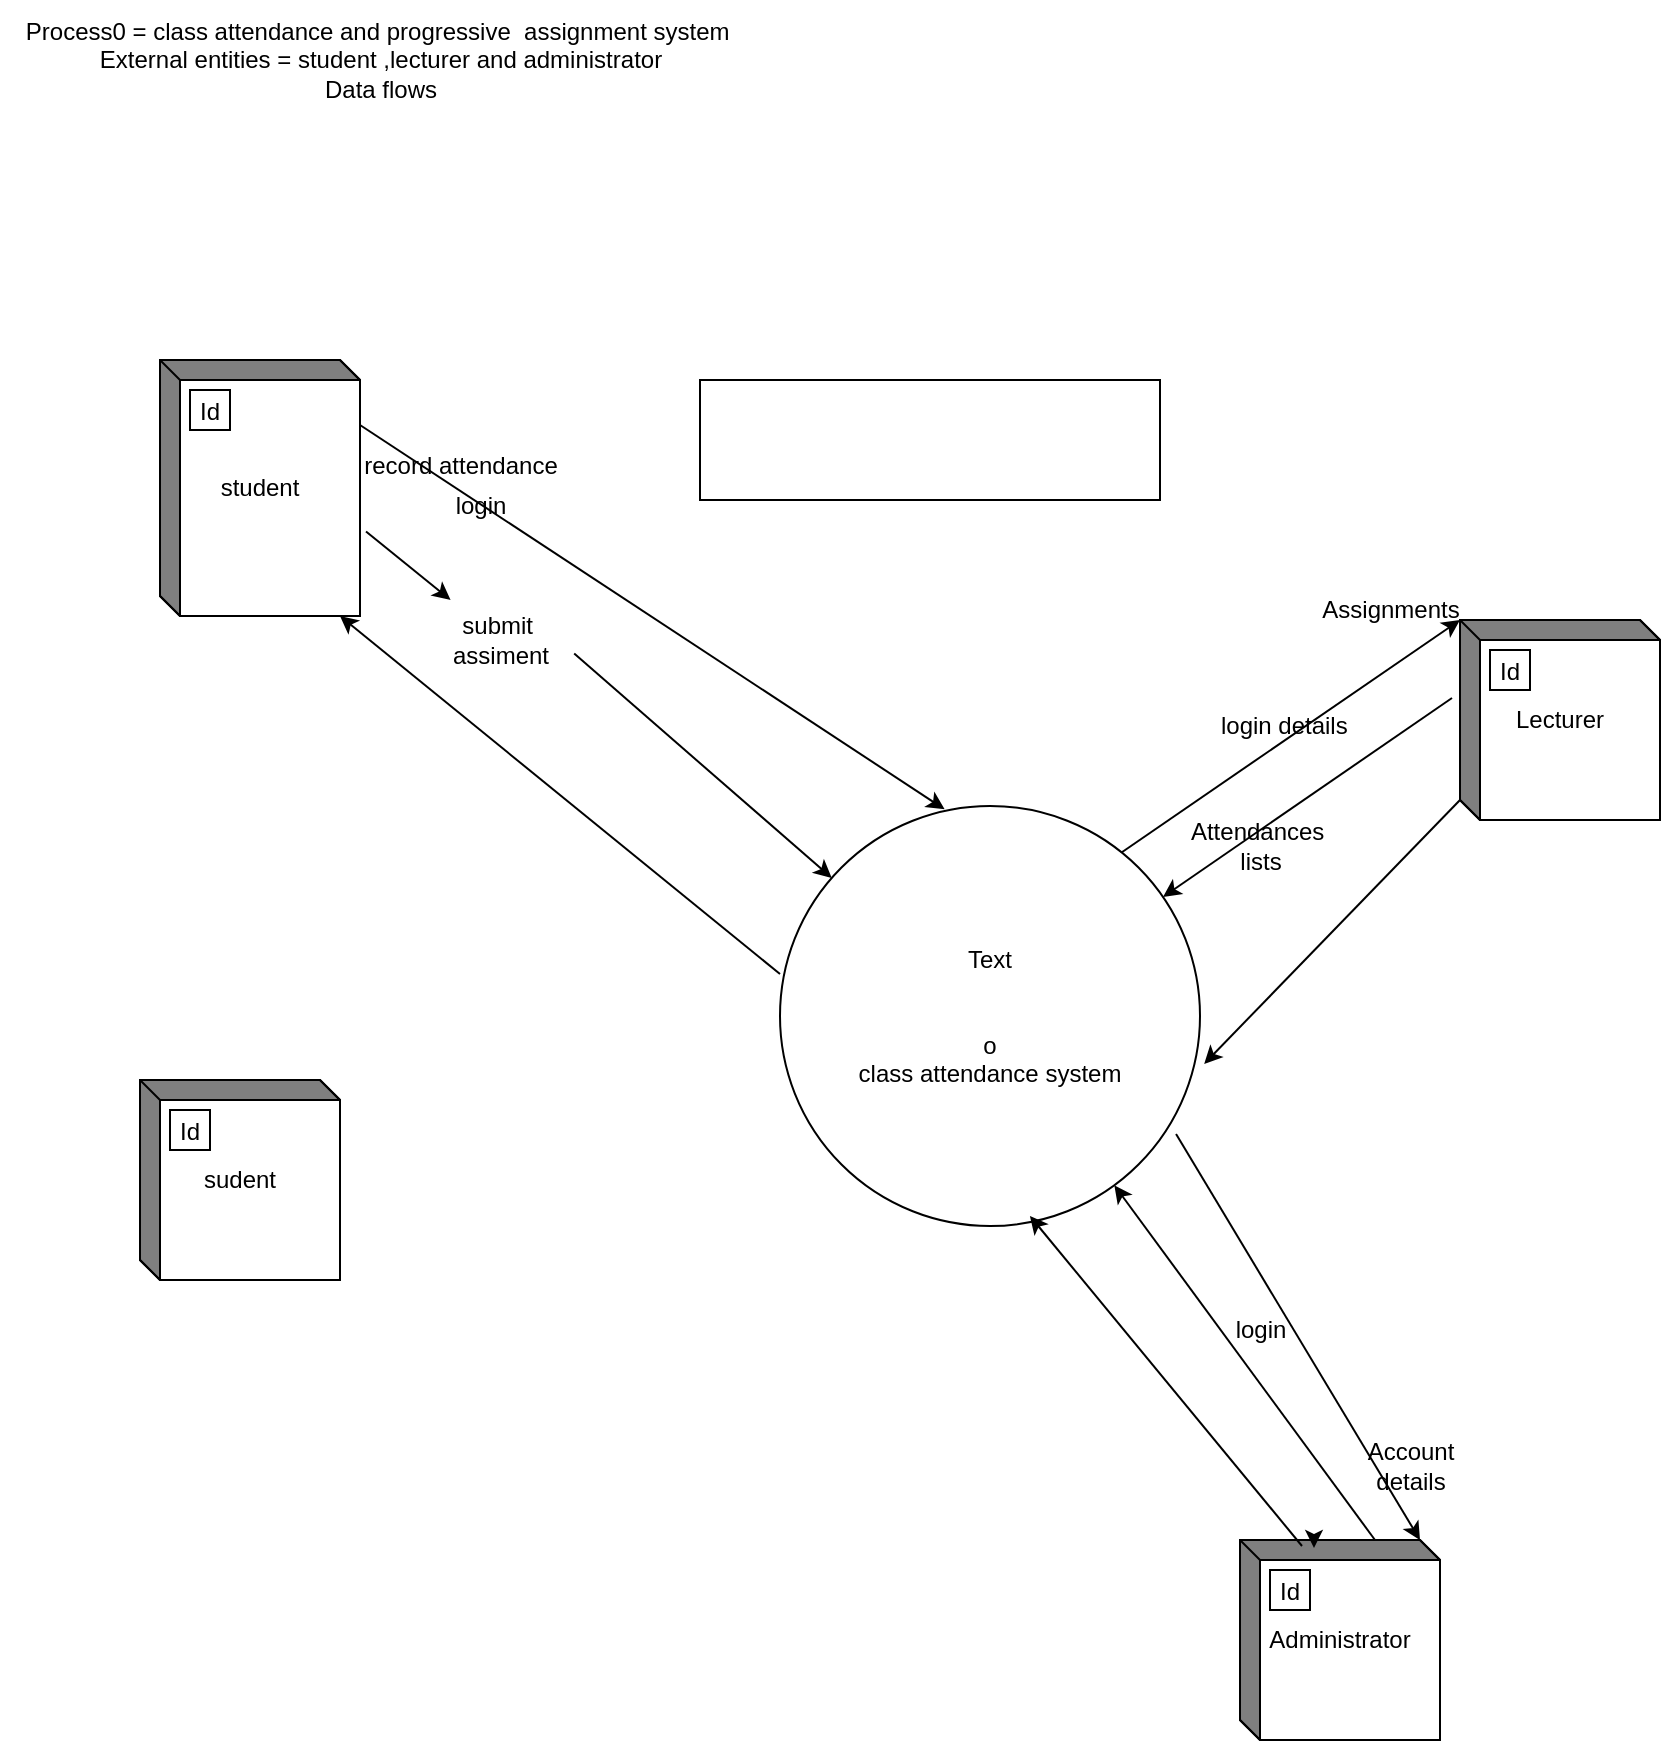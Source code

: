 <mxfile version="24.7.17" pages="3">
  <diagram name="Page-1" id="NyPBPi7jBV7elJnVfHKo">
    <mxGraphModel dx="1730" dy="1536" grid="1" gridSize="10" guides="1" tooltips="1" connect="1" arrows="1" fold="1" page="1" pageScale="1" pageWidth="850" pageHeight="1100" math="0" shadow="0">
      <root>
        <mxCell id="0" />
        <mxCell id="1" parent="0" />
        <mxCell id="hsgnQJ-CuvfO5NtaRNJs-2" value="Process0 = class attendance and progressive&amp;nbsp; assignment system&amp;nbsp;&lt;div&gt;External entities = student ,lecturer and administrator&lt;/div&gt;&lt;div&gt;Data flows&lt;/div&gt;" style="text;html=1;align=center;verticalAlign=middle;resizable=0;points=[];autosize=1;strokeColor=none;fillColor=none;" vertex="1" parent="1">
          <mxGeometry x="-370" y="-130" width="380" height="60" as="geometry" />
        </mxCell>
        <mxCell id="hsgnQJ-CuvfO5NtaRNJs-3" value="" style="rounded=0;whiteSpace=wrap;html=1;" vertex="1" parent="1">
          <mxGeometry x="-20" y="60" width="230" height="60" as="geometry" />
        </mxCell>
        <mxCell id="hsgnQJ-CuvfO5NtaRNJs-4" value="student" style="html=1;dashed=0;whiteSpace=wrap;shape=mxgraph.dfd.externalEntity" vertex="1" parent="1">
          <mxGeometry x="-290" y="50" width="100" height="128" as="geometry" />
        </mxCell>
        <mxCell id="hsgnQJ-CuvfO5NtaRNJs-5" value="Id" style="autosize=1;part=1;resizable=0;strokeColor=inherit;fillColor=inherit;gradientColor=inherit;" vertex="1" parent="hsgnQJ-CuvfO5NtaRNJs-4">
          <mxGeometry width="20" height="20" relative="1" as="geometry">
            <mxPoint x="15" y="15" as="offset" />
          </mxGeometry>
        </mxCell>
        <mxCell id="hsgnQJ-CuvfO5NtaRNJs-16" value="" style="endArrow=classic;html=1;rounded=0;exitX=0;exitY=0.4;exitDx=0;exitDy=0;exitPerimeter=0;" edge="1" parent="hsgnQJ-CuvfO5NtaRNJs-4" source="hsgnQJ-CuvfO5NtaRNJs-11">
          <mxGeometry width="50" height="50" relative="1" as="geometry">
            <mxPoint x="95" y="204.8" as="sourcePoint" />
            <mxPoint x="90" y="128" as="targetPoint" />
          </mxGeometry>
        </mxCell>
        <mxCell id="hsgnQJ-CuvfO5NtaRNJs-6" value="Administrator" style="html=1;dashed=0;whiteSpace=wrap;shape=mxgraph.dfd.externalEntity" vertex="1" parent="1">
          <mxGeometry x="250" y="640" width="100" height="100" as="geometry" />
        </mxCell>
        <mxCell id="hsgnQJ-CuvfO5NtaRNJs-7" value="Id" style="autosize=1;part=1;resizable=0;strokeColor=inherit;fillColor=inherit;gradientColor=inherit;" vertex="1" parent="hsgnQJ-CuvfO5NtaRNJs-6">
          <mxGeometry width="20" height="20" relative="1" as="geometry">
            <mxPoint x="15" y="15" as="offset" />
          </mxGeometry>
        </mxCell>
        <mxCell id="hsgnQJ-CuvfO5NtaRNJs-8" value="Lecturer" style="html=1;dashed=0;whiteSpace=wrap;shape=mxgraph.dfd.externalEntity" vertex="1" parent="1">
          <mxGeometry x="360" y="180" width="100" height="100" as="geometry" />
        </mxCell>
        <mxCell id="hsgnQJ-CuvfO5NtaRNJs-9" value="Id" style="autosize=1;part=1;resizable=0;strokeColor=inherit;fillColor=inherit;gradientColor=inherit;" vertex="1" parent="hsgnQJ-CuvfO5NtaRNJs-8">
          <mxGeometry width="20" height="20" relative="1" as="geometry">
            <mxPoint x="15" y="15" as="offset" />
          </mxGeometry>
        </mxCell>
        <mxCell id="hsgnQJ-CuvfO5NtaRNJs-11" value="Text&lt;div&gt;&lt;br&gt;&lt;/div&gt;&lt;div&gt;&lt;br&gt;&lt;/div&gt;&lt;div&gt;o&lt;/div&gt;&lt;div&gt;class attendance system&lt;/div&gt;" style="ellipse;whiteSpace=wrap;html=1;aspect=fixed;" vertex="1" parent="1">
          <mxGeometry x="20" y="273" width="210" height="210" as="geometry" />
        </mxCell>
        <mxCell id="hsgnQJ-CuvfO5NtaRNJs-12" value="" style="endArrow=classic;html=1;rounded=0;exitX=0;exitY=0;exitDx=100;exitDy=32.5;exitPerimeter=0;entryX=0.392;entryY=0.008;entryDx=0;entryDy=0;entryPerimeter=0;" edge="1" parent="1" source="hsgnQJ-CuvfO5NtaRNJs-4" target="hsgnQJ-CuvfO5NtaRNJs-11">
          <mxGeometry width="50" height="50" relative="1" as="geometry">
            <mxPoint x="60" y="290" as="sourcePoint" />
            <mxPoint x="110" y="240" as="targetPoint" />
          </mxGeometry>
        </mxCell>
        <mxCell id="hsgnQJ-CuvfO5NtaRNJs-18" value="record attendance" style="text;html=1;align=center;verticalAlign=middle;resizable=0;points=[];autosize=1;strokeColor=none;fillColor=none;" vertex="1" parent="1">
          <mxGeometry x="-200" y="88" width="120" height="30" as="geometry" />
        </mxCell>
        <mxCell id="hsgnQJ-CuvfO5NtaRNJs-19" value="login" style="text;html=1;align=center;verticalAlign=middle;resizable=0;points=[];autosize=1;strokeColor=none;fillColor=none;" vertex="1" parent="1">
          <mxGeometry x="-155" y="108" width="50" height="30" as="geometry" />
        </mxCell>
        <mxCell id="hsgnQJ-CuvfO5NtaRNJs-20" value="" style="endArrow=classic;html=1;rounded=0;exitX=1.03;exitY=0.67;exitDx=0;exitDy=0;exitPerimeter=0;" edge="1" parent="1" source="hsgnQJ-CuvfO5NtaRNJs-21" target="hsgnQJ-CuvfO5NtaRNJs-11">
          <mxGeometry width="50" height="50" relative="1" as="geometry">
            <mxPoint x="-170" y="300" as="sourcePoint" />
            <mxPoint x="-50" y="230" as="targetPoint" />
          </mxGeometry>
        </mxCell>
        <mxCell id="hsgnQJ-CuvfO5NtaRNJs-22" value="" style="endArrow=classic;html=1;rounded=0;exitX=-0.04;exitY=0.39;exitDx=0;exitDy=0;exitPerimeter=0;" edge="1" parent="1" source="hsgnQJ-CuvfO5NtaRNJs-8" target="hsgnQJ-CuvfO5NtaRNJs-11">
          <mxGeometry width="50" height="50" relative="1" as="geometry">
            <mxPoint x="60" y="290" as="sourcePoint" />
            <mxPoint x="230" y="180" as="targetPoint" />
          </mxGeometry>
        </mxCell>
        <mxCell id="hsgnQJ-CuvfO5NtaRNJs-23" value="&amp;nbsp;login details" style="text;html=1;align=center;verticalAlign=middle;resizable=0;points=[];autosize=1;strokeColor=none;fillColor=none;" vertex="1" parent="1">
          <mxGeometry x="225" y="218" width="90" height="30" as="geometry" />
        </mxCell>
        <mxCell id="hsgnQJ-CuvfO5NtaRNJs-24" value="" style="endArrow=classic;html=1;rounded=0;exitX=0;exitY=0;exitDx=0;exitDy=90;exitPerimeter=0;entryX=1.01;entryY=0.614;entryDx=0;entryDy=0;entryPerimeter=0;" edge="1" parent="1" source="hsgnQJ-CuvfO5NtaRNJs-8" target="hsgnQJ-CuvfO5NtaRNJs-11">
          <mxGeometry width="50" height="50" relative="1" as="geometry">
            <mxPoint x="60" y="290" as="sourcePoint" />
            <mxPoint x="110" y="240" as="targetPoint" />
          </mxGeometry>
        </mxCell>
        <mxCell id="hsgnQJ-CuvfO5NtaRNJs-26" value="Attendances&amp;nbsp;&lt;div&gt;lists&lt;/div&gt;" style="text;html=1;align=center;verticalAlign=middle;resizable=0;points=[];autosize=1;strokeColor=none;fillColor=none;" vertex="1" parent="1">
          <mxGeometry x="215" y="273" width="90" height="40" as="geometry" />
        </mxCell>
        <mxCell id="hsgnQJ-CuvfO5NtaRNJs-28" value="" style="endArrow=classic;html=1;rounded=0;exitX=0.814;exitY=0.11;exitDx=0;exitDy=0;exitPerimeter=0;entryX=0;entryY=0;entryDx=0;entryDy=0;entryPerimeter=0;" edge="1" parent="1" source="hsgnQJ-CuvfO5NtaRNJs-11" target="hsgnQJ-CuvfO5NtaRNJs-8">
          <mxGeometry width="50" height="50" relative="1" as="geometry">
            <mxPoint x="60" y="290" as="sourcePoint" />
            <mxPoint x="220" y="180" as="targetPoint" />
          </mxGeometry>
        </mxCell>
        <mxCell id="hsgnQJ-CuvfO5NtaRNJs-30" value="Assignments" style="text;html=1;align=center;verticalAlign=middle;resizable=0;points=[];autosize=1;strokeColor=none;fillColor=none;" vertex="1" parent="1">
          <mxGeometry x="280" y="160" width="90" height="30" as="geometry" />
        </mxCell>
        <mxCell id="hsgnQJ-CuvfO5NtaRNJs-31" value="" style="endArrow=classic;html=1;rounded=0;exitX=0;exitY=0;exitDx=67.5;exitDy=0;exitPerimeter=0;" edge="1" parent="1" source="hsgnQJ-CuvfO5NtaRNJs-6" target="hsgnQJ-CuvfO5NtaRNJs-11">
          <mxGeometry width="50" height="50" relative="1" as="geometry">
            <mxPoint x="150" y="550" as="sourcePoint" />
            <mxPoint x="200" y="500" as="targetPoint" />
          </mxGeometry>
        </mxCell>
        <mxCell id="hsgnQJ-CuvfO5NtaRNJs-32" value="login" style="text;html=1;align=center;verticalAlign=middle;resizable=0;points=[];autosize=1;strokeColor=none;fillColor=none;" vertex="1" parent="1">
          <mxGeometry x="235" y="520" width="50" height="30" as="geometry" />
        </mxCell>
        <mxCell id="hsgnQJ-CuvfO5NtaRNJs-33" value="" style="endArrow=classic;html=1;rounded=0;exitX=0.31;exitY=0.03;exitDx=0;exitDy=0;exitPerimeter=0;entryX=0.595;entryY=0.976;entryDx=0;entryDy=0;entryPerimeter=0;" edge="1" parent="1" source="hsgnQJ-CuvfO5NtaRNJs-6" target="hsgnQJ-CuvfO5NtaRNJs-11">
          <mxGeometry width="50" height="50" relative="1" as="geometry">
            <mxPoint x="60" y="520" as="sourcePoint" />
            <mxPoint x="110" y="470" as="targetPoint" />
          </mxGeometry>
        </mxCell>
        <mxCell id="hsgnQJ-CuvfO5NtaRNJs-34" value="" style="endArrow=classic;html=1;rounded=0;exitX=0.943;exitY=0.781;exitDx=0;exitDy=0;exitPerimeter=0;" edge="1" parent="1" source="hsgnQJ-CuvfO5NtaRNJs-11">
          <mxGeometry width="50" height="50" relative="1" as="geometry">
            <mxPoint x="60" y="520" as="sourcePoint" />
            <mxPoint x="340" y="640" as="targetPoint" />
          </mxGeometry>
        </mxCell>
        <mxCell id="hsgnQJ-CuvfO5NtaRNJs-35" style="edgeStyle=orthogonalEdgeStyle;rounded=0;orthogonalLoop=1;jettySize=auto;html=1;entryX=0.37;entryY=0.04;entryDx=0;entryDy=0;entryPerimeter=0;" edge="1" parent="1" target="hsgnQJ-CuvfO5NtaRNJs-6">
          <mxGeometry relative="1" as="geometry">
            <mxPoint x="310" y="640" as="sourcePoint" />
          </mxGeometry>
        </mxCell>
        <mxCell id="hsgnQJ-CuvfO5NtaRNJs-37" value="Account&lt;div&gt;details&lt;/div&gt;" style="text;html=1;align=center;verticalAlign=middle;resizable=0;points=[];autosize=1;strokeColor=none;fillColor=none;" vertex="1" parent="1">
          <mxGeometry x="300" y="583" width="70" height="40" as="geometry" />
        </mxCell>
        <mxCell id="MgrjiCKsgveX6wa7gIf1-1" value="sudent" style="html=1;dashed=0;whiteSpace=wrap;shape=mxgraph.dfd.externalEntity" vertex="1" parent="1">
          <mxGeometry x="-300" y="410" width="100" height="100" as="geometry" />
        </mxCell>
        <mxCell id="MgrjiCKsgveX6wa7gIf1-2" value="Id" style="autosize=1;part=1;resizable=0;strokeColor=inherit;fillColor=inherit;gradientColor=inherit;" vertex="1" parent="MgrjiCKsgveX6wa7gIf1-1">
          <mxGeometry width="20" height="20" relative="1" as="geometry">
            <mxPoint x="15" y="15" as="offset" />
          </mxGeometry>
        </mxCell>
        <mxCell id="yEV5N0plPTTSEa3kJDjI-1" value="" style="endArrow=classic;html=1;rounded=0;exitX=1.03;exitY=0.67;exitDx=0;exitDy=0;exitPerimeter=0;" edge="1" parent="1" source="hsgnQJ-CuvfO5NtaRNJs-4" target="hsgnQJ-CuvfO5NtaRNJs-21">
          <mxGeometry width="50" height="50" relative="1" as="geometry">
            <mxPoint x="-187" y="136" as="sourcePoint" />
            <mxPoint x="42" y="314" as="targetPoint" />
          </mxGeometry>
        </mxCell>
        <mxCell id="hsgnQJ-CuvfO5NtaRNJs-21" value="submit&amp;nbsp;&lt;div&gt;assiment&lt;/div&gt;" style="text;html=1;align=center;verticalAlign=middle;resizable=0;points=[];autosize=1;strokeColor=none;fillColor=none;" vertex="1" parent="1">
          <mxGeometry x="-155" y="170" width="70" height="40" as="geometry" />
        </mxCell>
      </root>
    </mxGraphModel>
  </diagram>
  <diagram id="7NQcD8moHIsR8QJrheCI" name="Page-2">
    <mxGraphModel dx="1730" dy="436" grid="1" gridSize="10" guides="1" tooltips="1" connect="1" arrows="1" fold="1" page="1" pageScale="1" pageWidth="850" pageHeight="1100" math="0" shadow="0">
      <root>
        <mxCell id="0" />
        <mxCell id="1" parent="0" />
        <mxCell id="iKQlAgD89Vu_cNlFwOyA-1" value="1&lt;div&gt;login&lt;/div&gt;" style="ellipse;whiteSpace=wrap;html=1;aspect=fixed;" vertex="1" parent="1">
          <mxGeometry x="80" y="10" width="80" height="80" as="geometry" />
        </mxCell>
        <mxCell id="iKQlAgD89Vu_cNlFwOyA-2" value="&amp;nbsp;2&amp;nbsp;&lt;div&gt;student&amp;nbsp;&lt;/div&gt;&lt;div&gt;assignments&lt;/div&gt;" style="ellipse;whiteSpace=wrap;html=1;aspect=fixed;" vertex="1" parent="1">
          <mxGeometry x="160" y="90" width="80" height="80" as="geometry" />
        </mxCell>
        <mxCell id="iKQlAgD89Vu_cNlFwOyA-3" value="student" style="html=1;dashed=0;whiteSpace=wrap;shape=mxgraph.dfd.externalEntity" vertex="1" parent="1">
          <mxGeometry x="-40" y="160" width="100" height="100" as="geometry" />
        </mxCell>
        <mxCell id="iKQlAgD89Vu_cNlFwOyA-4" value="Id" style="autosize=1;part=1;resizable=0;strokeColor=inherit;fillColor=inherit;gradientColor=inherit;" vertex="1" parent="iKQlAgD89Vu_cNlFwOyA-3">
          <mxGeometry width="20" height="20" relative="1" as="geometry">
            <mxPoint x="15" y="15" as="offset" />
          </mxGeometry>
        </mxCell>
        <mxCell id="iKQlAgD89Vu_cNlFwOyA-7" value="Lecturer" style="html=1;dashed=0;whiteSpace=wrap;shape=mxgraph.dfd.externalEntity" vertex="1" parent="1">
          <mxGeometry x="550" y="140" width="100" height="100" as="geometry" />
        </mxCell>
        <mxCell id="iKQlAgD89Vu_cNlFwOyA-8" value="Id" style="autosize=1;part=1;resizable=0;strokeColor=inherit;fillColor=inherit;gradientColor=inherit;" vertex="1" parent="iKQlAgD89Vu_cNlFwOyA-7">
          <mxGeometry width="20" height="20" relative="1" as="geometry">
            <mxPoint x="15" y="15" as="offset" />
          </mxGeometry>
        </mxCell>
        <mxCell id="iKQlAgD89Vu_cNlFwOyA-11" value="3&lt;div&gt;record&amp;nbsp; attendance&lt;/div&gt;" style="ellipse;whiteSpace=wrap;html=1;" vertex="1" parent="1">
          <mxGeometry x="80" y="370" width="120" height="50" as="geometry" />
        </mxCell>
        <mxCell id="iKQlAgD89Vu_cNlFwOyA-13" value="7&amp;nbsp;&lt;div&gt;view attendance&lt;/div&gt;" style="ellipse;whiteSpace=wrap;html=1;" vertex="1" parent="1">
          <mxGeometry x="210" y="310" width="120" height="90" as="geometry" />
        </mxCell>
        <mxCell id="iKQlAgD89Vu_cNlFwOyA-14" value="5&lt;div&gt;verify attendance&lt;/div&gt;" style="ellipse;whiteSpace=wrap;html=1;" vertex="1" parent="1">
          <mxGeometry x="305" y="440" width="120" height="80" as="geometry" />
        </mxCell>
        <mxCell id="iKQlAgD89Vu_cNlFwOyA-15" value="&lt;div&gt;&lt;br&gt;&lt;/div&gt;9&lt;div&gt;manage accounts for students&lt;/div&gt;" style="ellipse;whiteSpace=wrap;html=1;" vertex="1" parent="1">
          <mxGeometry x="90" y="530" width="120" height="80" as="geometry" />
        </mxCell>
        <mxCell id="fj5h48gHWvAqLRqw-NB5-1" value="" style="endArrow=classic;html=1;rounded=0;exitX=0;exitY=0;exitDx=100;exitDy=32.5;exitPerimeter=0;entryX=0.5;entryY=1;entryDx=0;entryDy=0;" edge="1" parent="1" source="iKQlAgD89Vu_cNlFwOyA-3" target="iKQlAgD89Vu_cNlFwOyA-1">
          <mxGeometry width="50" height="50" relative="1" as="geometry">
            <mxPoint x="400" y="180" as="sourcePoint" />
            <mxPoint x="450" y="130" as="targetPoint" />
          </mxGeometry>
        </mxCell>
        <mxCell id="fj5h48gHWvAqLRqw-NB5-2" value="" style="endArrow=classic;html=1;rounded=0;exitX=0;exitY=0;exitDx=100;exitDy=55;exitPerimeter=0;entryX=0;entryY=1;entryDx=0;entryDy=0;" edge="1" parent="1" source="iKQlAgD89Vu_cNlFwOyA-3" target="iKQlAgD89Vu_cNlFwOyA-2">
          <mxGeometry width="50" height="50" relative="1" as="geometry">
            <mxPoint x="400" y="180" as="sourcePoint" />
            <mxPoint x="450" y="130" as="targetPoint" />
          </mxGeometry>
        </mxCell>
        <mxCell id="fj5h48gHWvAqLRqw-NB5-3" value="student&amp;nbsp;&lt;div&gt;details&lt;/div&gt;" style="endArrow=classic;html=1;rounded=0;exitX=0;exitY=0;exitDx=100;exitDy=77.5;exitPerimeter=0;" edge="1" parent="1" source="iKQlAgD89Vu_cNlFwOyA-3" target="iKQlAgD89Vu_cNlFwOyA-11">
          <mxGeometry width="50" height="50" relative="1" as="geometry">
            <mxPoint x="400" y="290" as="sourcePoint" />
            <mxPoint x="450" y="240" as="targetPoint" />
          </mxGeometry>
        </mxCell>
        <mxCell id="fj5h48gHWvAqLRqw-NB5-4" value="" style="endArrow=classic;html=1;rounded=0;exitX=1;exitY=0.5;exitDx=0;exitDy=0;" edge="1" parent="1" source="iKQlAgD89Vu_cNlFwOyA-11" target="iKQlAgD89Vu_cNlFwOyA-14">
          <mxGeometry width="50" height="50" relative="1" as="geometry">
            <mxPoint x="400" y="290" as="sourcePoint" />
            <mxPoint x="450" y="240" as="targetPoint" />
          </mxGeometry>
        </mxCell>
        <mxCell id="fj5h48gHWvAqLRqw-NB5-5" value="8&lt;div&gt;generate reports&lt;/div&gt;" style="ellipse;whiteSpace=wrap;html=1;" vertex="1" parent="1">
          <mxGeometry x="570" y="360" width="120" height="80" as="geometry" />
        </mxCell>
        <mxCell id="fj5h48gHWvAqLRqw-NB5-6" value="6&lt;div&gt;generate deadline&lt;/div&gt;" style="ellipse;whiteSpace=wrap;html=1;" vertex="1" parent="1">
          <mxGeometry x="370" y="310" width="120" height="80" as="geometry" />
        </mxCell>
        <mxCell id="fj5h48gHWvAqLRqw-NB5-8" value="" style="endArrow=classic;html=1;rounded=0;entryX=0;entryY=0;entryDx=0;entryDy=45;entryPerimeter=0;" edge="1" parent="1" source="fj5h48gHWvAqLRqw-NB5-25" target="iKQlAgD89Vu_cNlFwOyA-7">
          <mxGeometry width="50" height="50" relative="1" as="geometry">
            <mxPoint x="460" y="220" as="sourcePoint" />
            <mxPoint x="540" y="190" as="targetPoint" />
          </mxGeometry>
        </mxCell>
        <mxCell id="fj5h48gHWvAqLRqw-NB5-14" value="Administrator" style="html=1;dashed=0;whiteSpace=wrap;shape=mxgraph.dfd.externalEntity" vertex="1" parent="1">
          <mxGeometry x="570" y="520" width="100" height="100" as="geometry" />
        </mxCell>
        <mxCell id="fj5h48gHWvAqLRqw-NB5-15" value="Id" style="autosize=1;part=1;resizable=0;strokeColor=inherit;fillColor=inherit;gradientColor=inherit;" vertex="1" parent="fj5h48gHWvAqLRqw-NB5-14">
          <mxGeometry width="20" height="20" relative="1" as="geometry">
            <mxPoint x="15" y="15" as="offset" />
          </mxGeometry>
        </mxCell>
        <mxCell id="fj5h48gHWvAqLRqw-NB5-18" value="Administrator" style="html=1;dashed=0;whiteSpace=wrap;shape=mxgraph.dfd.externalEntity" vertex="1" parent="1">
          <mxGeometry x="-30" y="15" width="100" height="70" as="geometry" />
        </mxCell>
        <mxCell id="fj5h48gHWvAqLRqw-NB5-19" value="Id" style="autosize=1;part=1;resizable=0;strokeColor=inherit;fillColor=inherit;gradientColor=inherit;" vertex="1" parent="fj5h48gHWvAqLRqw-NB5-18">
          <mxGeometry width="20" height="20" relative="1" as="geometry">
            <mxPoint x="15" y="15" as="offset" />
          </mxGeometry>
        </mxCell>
        <mxCell id="fj5h48gHWvAqLRqw-NB5-21" value="" style="endArrow=classic;html=1;rounded=0;entryX=1;entryY=0.5;entryDx=0;entryDy=0;exitX=0.07;exitY=0.53;exitDx=0;exitDy=0;exitPerimeter=0;" edge="1" parent="1" source="fj5h48gHWvAqLRqw-NB5-14" target="iKQlAgD89Vu_cNlFwOyA-15">
          <mxGeometry width="50" height="50" relative="1" as="geometry">
            <mxPoint x="560" y="570" as="sourcePoint" />
            <mxPoint x="380" y="670" as="targetPoint" />
          </mxGeometry>
        </mxCell>
        <mxCell id="fj5h48gHWvAqLRqw-NB5-22" value="" style="endArrow=classic;html=1;rounded=0;entryX=0.6;entryY=0;entryDx=0;entryDy=0;entryPerimeter=0;" edge="1" parent="1" source="fj5h48gHWvAqLRqw-NB5-5" target="fj5h48gHWvAqLRqw-NB5-14">
          <mxGeometry width="50" height="50" relative="1" as="geometry">
            <mxPoint x="570" y="480" as="sourcePoint" />
            <mxPoint x="630" y="510" as="targetPoint" />
          </mxGeometry>
        </mxCell>
        <mxCell id="fj5h48gHWvAqLRqw-NB5-24" value="" style="endArrow=classic;html=1;rounded=0;exitX=0;exitY=0.5;exitDx=0;exitDy=0;entryX=1;entryY=0.66;entryDx=0;entryDy=0;entryPerimeter=0;" edge="1" parent="1" source="fj5h48gHWvAqLRqw-NB5-25" target="iKQlAgD89Vu_cNlFwOyA-3">
          <mxGeometry width="50" height="50" relative="1" as="geometry">
            <mxPoint x="343" y="204" as="sourcePoint" />
            <mxPoint x="60" y="230" as="targetPoint" />
          </mxGeometry>
        </mxCell>
        <mxCell id="fj5h48gHWvAqLRqw-NB5-25" value="4&lt;div&gt;view submitted assignments&amp;nbsp;&lt;/div&gt;" style="ellipse;whiteSpace=wrap;html=1;" vertex="1" parent="1">
          <mxGeometry x="350" y="138" width="140" height="80" as="geometry" />
        </mxCell>
        <mxCell id="fj5h48gHWvAqLRqw-NB5-28" value="login details" style="text;html=1;align=center;verticalAlign=middle;resizable=0;points=[];autosize=1;strokeColor=none;fillColor=none;" vertex="1" parent="1">
          <mxGeometry x="55" y="108" width="90" height="30" as="geometry" />
        </mxCell>
        <mxCell id="fj5h48gHWvAqLRqw-NB5-31" value="" style="endArrow=classic;html=1;rounded=0;entryX=0;entryY=0;entryDx=100;entryDy=77.5;entryPerimeter=0;" edge="1" parent="1" source="iKQlAgD89Vu_cNlFwOyA-13" target="iKQlAgD89Vu_cNlFwOyA-3">
          <mxGeometry width="50" height="50" relative="1" as="geometry">
            <mxPoint x="400" y="300" as="sourcePoint" />
            <mxPoint x="80" y="240" as="targetPoint" />
          </mxGeometry>
        </mxCell>
        <mxCell id="fj5h48gHWvAqLRqw-NB5-32" value="Attendance status" style="text;strokeColor=none;align=center;fillColor=none;html=1;verticalAlign=middle;whiteSpace=wrap;rounded=0;" vertex="1" parent="1">
          <mxGeometry x="110" y="260" width="60" height="30" as="geometry" />
        </mxCell>
        <mxCell id="fj5h48gHWvAqLRqw-NB5-33" value="" style="endArrow=classic;html=1;rounded=0;entryX=0;entryY=0;entryDx=10;entryDy=100;entryPerimeter=0;exitX=0.792;exitY=0.038;exitDx=0;exitDy=0;exitPerimeter=0;" edge="1" parent="1" source="fj5h48gHWvAqLRqw-NB5-6" target="iKQlAgD89Vu_cNlFwOyA-7">
          <mxGeometry width="50" height="50" relative="1" as="geometry">
            <mxPoint x="400" y="300" as="sourcePoint" />
            <mxPoint x="450" y="250" as="targetPoint" />
          </mxGeometry>
        </mxCell>
        <mxCell id="fj5h48gHWvAqLRqw-NB5-34" value="" style="endArrow=classic;html=1;rounded=0;entryX=1;entryY=0.5;entryDx=0;entryDy=0;exitX=0.01;exitY=0.16;exitDx=0;exitDy=0;exitPerimeter=0;" edge="1" parent="1" source="iKQlAgD89Vu_cNlFwOyA-7" target="iKQlAgD89Vu_cNlFwOyA-1">
          <mxGeometry width="50" height="50" relative="1" as="geometry">
            <mxPoint x="540" y="160" as="sourcePoint" />
            <mxPoint x="370" y="-150" as="targetPoint" />
          </mxGeometry>
        </mxCell>
        <mxCell id="fj5h48gHWvAqLRqw-NB5-35" value="" style="endArrow=classic;html=1;rounded=0;exitX=0.988;exitY=0.65;exitDx=0;exitDy=0;exitPerimeter=0;" edge="1" parent="1" source="iKQlAgD89Vu_cNlFwOyA-2" target="fj5h48gHWvAqLRqw-NB5-6">
          <mxGeometry width="50" height="50" relative="1" as="geometry">
            <mxPoint x="400" y="440" as="sourcePoint" />
            <mxPoint x="450" y="390" as="targetPoint" />
          </mxGeometry>
        </mxCell>
        <mxCell id="fj5h48gHWvAqLRqw-NB5-36" value="" style="endArrow=classic;html=1;rounded=0;exitX=0.963;exitY=0.338;exitDx=0;exitDy=0;exitPerimeter=0;entryX=0;entryY=0;entryDx=0;entryDy=0;" edge="1" parent="1" source="iKQlAgD89Vu_cNlFwOyA-2" target="fj5h48gHWvAqLRqw-NB5-25">
          <mxGeometry width="50" height="50" relative="1" as="geometry">
            <mxPoint x="400" y="440" as="sourcePoint" />
            <mxPoint x="450" y="390" as="targetPoint" />
          </mxGeometry>
        </mxCell>
        <mxCell id="fj5h48gHWvAqLRqw-NB5-37" value="view attendance&amp;nbsp;&lt;div&gt;details&lt;/div&gt;" style="ellipse;whiteSpace=wrap;html=1;" vertex="1" parent="1">
          <mxGeometry x="460" y="430" width="110" height="70" as="geometry" />
        </mxCell>
        <mxCell id="fj5h48gHWvAqLRqw-NB5-38" value="" style="endArrow=classic;html=1;rounded=0;exitX=0.8;exitY=0.071;exitDx=0;exitDy=0;exitPerimeter=0;" edge="1" parent="1" source="fj5h48gHWvAqLRqw-NB5-37" target="fj5h48gHWvAqLRqw-NB5-5">
          <mxGeometry width="50" height="50" relative="1" as="geometry">
            <mxPoint x="560" y="430" as="sourcePoint" />
            <mxPoint x="450" y="460" as="targetPoint" />
          </mxGeometry>
        </mxCell>
        <mxCell id="fj5h48gHWvAqLRqw-NB5-39" value="" style="endArrow=classic;html=1;rounded=0;" edge="1" parent="1" source="fj5h48gHWvAqLRqw-NB5-37" target="iKQlAgD89Vu_cNlFwOyA-14">
          <mxGeometry width="50" height="50" relative="1" as="geometry">
            <mxPoint x="400" y="510" as="sourcePoint" />
            <mxPoint x="450" y="460" as="targetPoint" />
          </mxGeometry>
        </mxCell>
        <mxCell id="fj5h48gHWvAqLRqw-NB5-40" value="3&lt;div&gt;record attendance&lt;/div&gt;" style="ellipse;whiteSpace=wrap;html=1;" vertex="1" parent="1">
          <mxGeometry x="180" y="210" width="120" height="60" as="geometry" />
        </mxCell>
        <mxCell id="fj5h48gHWvAqLRqw-NB5-44" value="" style="endArrow=classic;html=1;rounded=0;exitX=0.025;exitY=0.317;exitDx=0;exitDy=0;exitPerimeter=0;" edge="1" parent="1" source="fj5h48gHWvAqLRqw-NB5-40">
          <mxGeometry width="50" height="50" relative="1" as="geometry">
            <mxPoint x="400" y="370" as="sourcePoint" />
            <mxPoint x="59" y="230" as="targetPoint" />
          </mxGeometry>
        </mxCell>
      </root>
    </mxGraphModel>
  </diagram>
  <diagram id="4ftwVbb-kE4qCF2IOVW_" name="Page-3">
    <mxGraphModel dx="1730" dy="1536" grid="1" gridSize="10" guides="1" tooltips="1" connect="1" arrows="1" fold="1" page="1" pageScale="1" pageWidth="850" pageHeight="1100" math="0" shadow="0">
      <root>
        <mxCell id="0" />
        <mxCell id="1" parent="0" />
        <mxCell id="pMjNsyXNta28byifmSHB-7" value="GENERATE REPORTS&amp;nbsp;" style="ellipse;whiteSpace=wrap;html=1;" vertex="1" parent="1">
          <mxGeometry x="20" y="-100" width="120" height="60" as="geometry" />
        </mxCell>
        <mxCell id="pMjNsyXNta28byifmSHB-10" value="student" style="shape=umlActor;verticalLabelPosition=bottom;verticalAlign=top;html=1;outlineConnect=0;" vertex="1" parent="1">
          <mxGeometry x="-210" y="-320" width="30" height="60" as="geometry" />
        </mxCell>
        <mxCell id="pMjNsyXNta28byifmSHB-11" value="Lectuerer" style="shape=umlActor;verticalLabelPosition=bottom;verticalAlign=top;html=1;outlineConnect=0;" vertex="1" parent="1">
          <mxGeometry x="-80" y="-110" width="30" height="60" as="geometry" />
        </mxCell>
        <mxCell id="pMjNsyXNta28byifmSHB-13" value="UNIVERSITY ADMIN" style="shape=umlActor;verticalLabelPosition=bottom;verticalAlign=top;html=1;outlineConnect=0;" vertex="1" parent="1">
          <mxGeometry x="760" y="-330" width="30" height="60" as="geometry" />
        </mxCell>
        <mxCell id="pMjNsyXNta28byifmSHB-22" value="HOD" style="shape=umlActor;verticalLabelPosition=bottom;verticalAlign=top;html=1;outlineConnect=0;" vertex="1" parent="1">
          <mxGeometry x="750" y="-200" width="30" height="60" as="geometry" />
        </mxCell>
        <mxCell id="pMjNsyXNta28byifmSHB-23" value="Lecturer" style="shape=umlActor;verticalLabelPosition=bottom;verticalAlign=top;html=1;outlineConnect=0;" vertex="1" parent="1">
          <mxGeometry x="250" y="-200" width="30" height="60" as="geometry" />
        </mxCell>
        <mxCell id="pMjNsyXNta28byifmSHB-24" value="GRADE STUDENT" style="ellipse;whiteSpace=wrap;html=1;" vertex="1" parent="1">
          <mxGeometry x="30" y="-20" width="120" height="50" as="geometry" />
        </mxCell>
        <mxCell id="pMjNsyXNta28byifmSHB-25" value="CHECK ACADEMIC PROGRESS" style="ellipse;whiteSpace=wrap;html=1;" vertex="1" parent="1">
          <mxGeometry x="25" y="-360" width="150" height="50" as="geometry" />
        </mxCell>
        <mxCell id="pMjNsyXNta28byifmSHB-27" value="VIEW RESULTS" style="ellipse;whiteSpace=wrap;html=1;" vertex="1" parent="1">
          <mxGeometry x="40" y="-290" width="120" height="40" as="geometry" />
        </mxCell>
        <mxCell id="pMjNsyXNta28byifmSHB-28" value="SUBMIT APPEALS" style="ellipse;whiteSpace=wrap;html=1;" vertex="1" parent="1">
          <mxGeometry x="30" y="-230" width="120" height="80" as="geometry" />
        </mxCell>
        <mxCell id="pMjNsyXNta28byifmSHB-32" value="UPDATE SCORES" style="ellipse;whiteSpace=wrap;html=1;" vertex="1" parent="1">
          <mxGeometry x="50" y="50" width="120" height="80" as="geometry" />
        </mxCell>
        <mxCell id="pMjNsyXNta28byifmSHB-33" value="" style="endArrow=classic;html=1;rounded=0;exitX=0.5;exitY=0.5;exitDx=0;exitDy=0;exitPerimeter=0;" edge="1" parent="1" source="pMjNsyXNta28byifmSHB-11" target="pMjNsyXNta28byifmSHB-7">
          <mxGeometry width="50" height="50" relative="1" as="geometry">
            <mxPoint x="200" y="20" as="sourcePoint" />
            <mxPoint x="250" y="-30" as="targetPoint" />
          </mxGeometry>
        </mxCell>
        <mxCell id="pMjNsyXNta28byifmSHB-34" value="" style="endArrow=classic;html=1;rounded=0;" edge="1" parent="1" target="pMjNsyXNta28byifmSHB-24">
          <mxGeometry width="50" height="50" relative="1" as="geometry">
            <mxPoint x="-60" y="-80" as="sourcePoint" />
            <mxPoint x="230" y="-30" as="targetPoint" />
          </mxGeometry>
        </mxCell>
        <mxCell id="pMjNsyXNta28byifmSHB-35" style="edgeStyle=orthogonalEdgeStyle;rounded=0;orthogonalLoop=1;jettySize=auto;html=1;exitX=0.5;exitY=1;exitDx=0;exitDy=0;" edge="1" parent="1" source="pMjNsyXNta28byifmSHB-32" target="pMjNsyXNta28byifmSHB-32">
          <mxGeometry relative="1" as="geometry" />
        </mxCell>
        <mxCell id="pMjNsyXNta28byifmSHB-36" style="edgeStyle=orthogonalEdgeStyle;rounded=0;orthogonalLoop=1;jettySize=auto;html=1;exitX=0.5;exitY=1;exitDx=0;exitDy=0;" edge="1" parent="1" source="pMjNsyXNta28byifmSHB-24" target="pMjNsyXNta28byifmSHB-24">
          <mxGeometry relative="1" as="geometry" />
        </mxCell>
        <mxCell id="pMjNsyXNta28byifmSHB-37" value="" style="endArrow=classic;html=1;rounded=0;" edge="1" parent="1" source="pMjNsyXNta28byifmSHB-11" target="pMjNsyXNta28byifmSHB-32">
          <mxGeometry width="50" height="50" relative="1" as="geometry">
            <mxPoint x="-40" y="90" as="sourcePoint" />
            <mxPoint x="250" y="-30" as="targetPoint" />
          </mxGeometry>
        </mxCell>
        <mxCell id="pMjNsyXNta28byifmSHB-38" style="edgeStyle=orthogonalEdgeStyle;rounded=0;orthogonalLoop=1;jettySize=auto;html=1;exitX=0.5;exitY=1;exitDx=0;exitDy=0;" edge="1" parent="1" source="pMjNsyXNta28byifmSHB-32" target="pMjNsyXNta28byifmSHB-32">
          <mxGeometry relative="1" as="geometry" />
        </mxCell>
        <mxCell id="pMjNsyXNta28byifmSHB-39" style="edgeStyle=orthogonalEdgeStyle;rounded=0;orthogonalLoop=1;jettySize=auto;html=1;exitX=0.5;exitY=1;exitDx=0;exitDy=0;" edge="1" parent="1" source="pMjNsyXNta28byifmSHB-24" target="pMjNsyXNta28byifmSHB-24">
          <mxGeometry relative="1" as="geometry" />
        </mxCell>
        <mxCell id="pMjNsyXNta28byifmSHB-40" value="" style="endArrow=classic;html=1;rounded=0;entryX=0.027;entryY=0.7;entryDx=0;entryDy=0;entryPerimeter=0;exitX=0.5;exitY=0.5;exitDx=0;exitDy=0;exitPerimeter=0;" edge="1" parent="1" source="pMjNsyXNta28byifmSHB-10" target="pMjNsyXNta28byifmSHB-25">
          <mxGeometry width="50" height="50" relative="1" as="geometry">
            <mxPoint x="200" y="-320" as="sourcePoint" />
            <mxPoint x="20" y="-310" as="targetPoint" />
          </mxGeometry>
        </mxCell>
        <mxCell id="pMjNsyXNta28byifmSHB-43" value="" style="endArrow=classic;html=1;rounded=0;exitX=0.667;exitY=0.7;exitDx=0;exitDy=0;exitPerimeter=0;" edge="1" parent="1" source="pMjNsyXNta28byifmSHB-10" target="pMjNsyXNta28byifmSHB-27">
          <mxGeometry width="50" height="50" relative="1" as="geometry">
            <mxPoint x="-150" y="-200" as="sourcePoint" />
            <mxPoint x="40" y="-240" as="targetPoint" />
          </mxGeometry>
        </mxCell>
      </root>
    </mxGraphModel>
  </diagram>
</mxfile>
